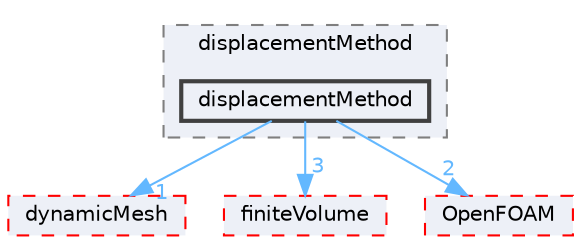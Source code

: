 digraph "src/optimisation/adjointOptimisation/adjoint/displacementMethod/displacementMethod"
{
 // LATEX_PDF_SIZE
  bgcolor="transparent";
  edge [fontname=Helvetica,fontsize=10,labelfontname=Helvetica,labelfontsize=10];
  node [fontname=Helvetica,fontsize=10,shape=box,height=0.2,width=0.4];
  compound=true
  subgraph clusterdir_36c1c593bb5d5a705c176492dbdd0852 {
    graph [ bgcolor="#edf0f7", pencolor="grey50", label="displacementMethod", fontname=Helvetica,fontsize=10 style="filled,dashed", URL="dir_36c1c593bb5d5a705c176492dbdd0852.html",tooltip=""]
  dir_0931a545199bdf74458867235e0baf02 [label="displacementMethod", fillcolor="#edf0f7", color="grey25", style="filled,bold", URL="dir_0931a545199bdf74458867235e0baf02.html",tooltip=""];
  }
  dir_63742796c427c97a292c80f7db71da36 [label="dynamicMesh", fillcolor="#edf0f7", color="red", style="filled,dashed", URL="dir_63742796c427c97a292c80f7db71da36.html",tooltip=""];
  dir_9bd15774b555cf7259a6fa18f99fe99b [label="finiteVolume", fillcolor="#edf0f7", color="red", style="filled,dashed", URL="dir_9bd15774b555cf7259a6fa18f99fe99b.html",tooltip=""];
  dir_c5473ff19b20e6ec4dfe5c310b3778a8 [label="OpenFOAM", fillcolor="#edf0f7", color="red", style="filled,dashed", URL="dir_c5473ff19b20e6ec4dfe5c310b3778a8.html",tooltip=""];
  dir_0931a545199bdf74458867235e0baf02->dir_63742796c427c97a292c80f7db71da36 [headlabel="1", labeldistance=1.5 headhref="dir_000970_001086.html" href="dir_000970_001086.html" color="steelblue1" fontcolor="steelblue1"];
  dir_0931a545199bdf74458867235e0baf02->dir_9bd15774b555cf7259a6fa18f99fe99b [headlabel="3", labeldistance=1.5 headhref="dir_000970_001387.html" href="dir_000970_001387.html" color="steelblue1" fontcolor="steelblue1"];
  dir_0931a545199bdf74458867235e0baf02->dir_c5473ff19b20e6ec4dfe5c310b3778a8 [headlabel="2", labeldistance=1.5 headhref="dir_000970_002695.html" href="dir_000970_002695.html" color="steelblue1" fontcolor="steelblue1"];
}
